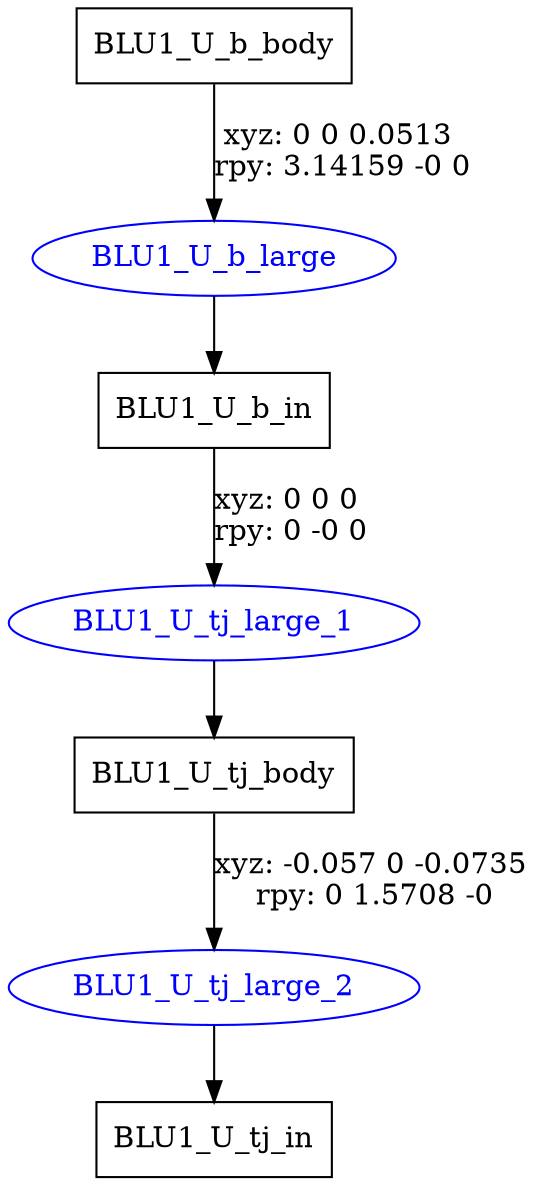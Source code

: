 digraph G {
node [shape=box];
"BLU1_U_b_body" [label="BLU1_U_b_body"];
"BLU1_U_b_in" [label="BLU1_U_b_in"];
"BLU1_U_tj_body" [label="BLU1_U_tj_body"];
"BLU1_U_tj_in" [label="BLU1_U_tj_in"];
node [shape=ellipse, color=blue, fontcolor=blue];
"BLU1_U_b_body" -> "BLU1_U_b_large" [label="xyz: 0 0 0.0513 \nrpy: 3.14159 -0 0"]
"BLU1_U_b_large" -> "BLU1_U_b_in"
"BLU1_U_b_in" -> "BLU1_U_tj_large_1" [label="xyz: 0 0 0 \nrpy: 0 -0 0"]
"BLU1_U_tj_large_1" -> "BLU1_U_tj_body"
"BLU1_U_tj_body" -> "BLU1_U_tj_large_2" [label="xyz: -0.057 0 -0.0735 \nrpy: 0 1.5708 -0"]
"BLU1_U_tj_large_2" -> "BLU1_U_tj_in"
}
